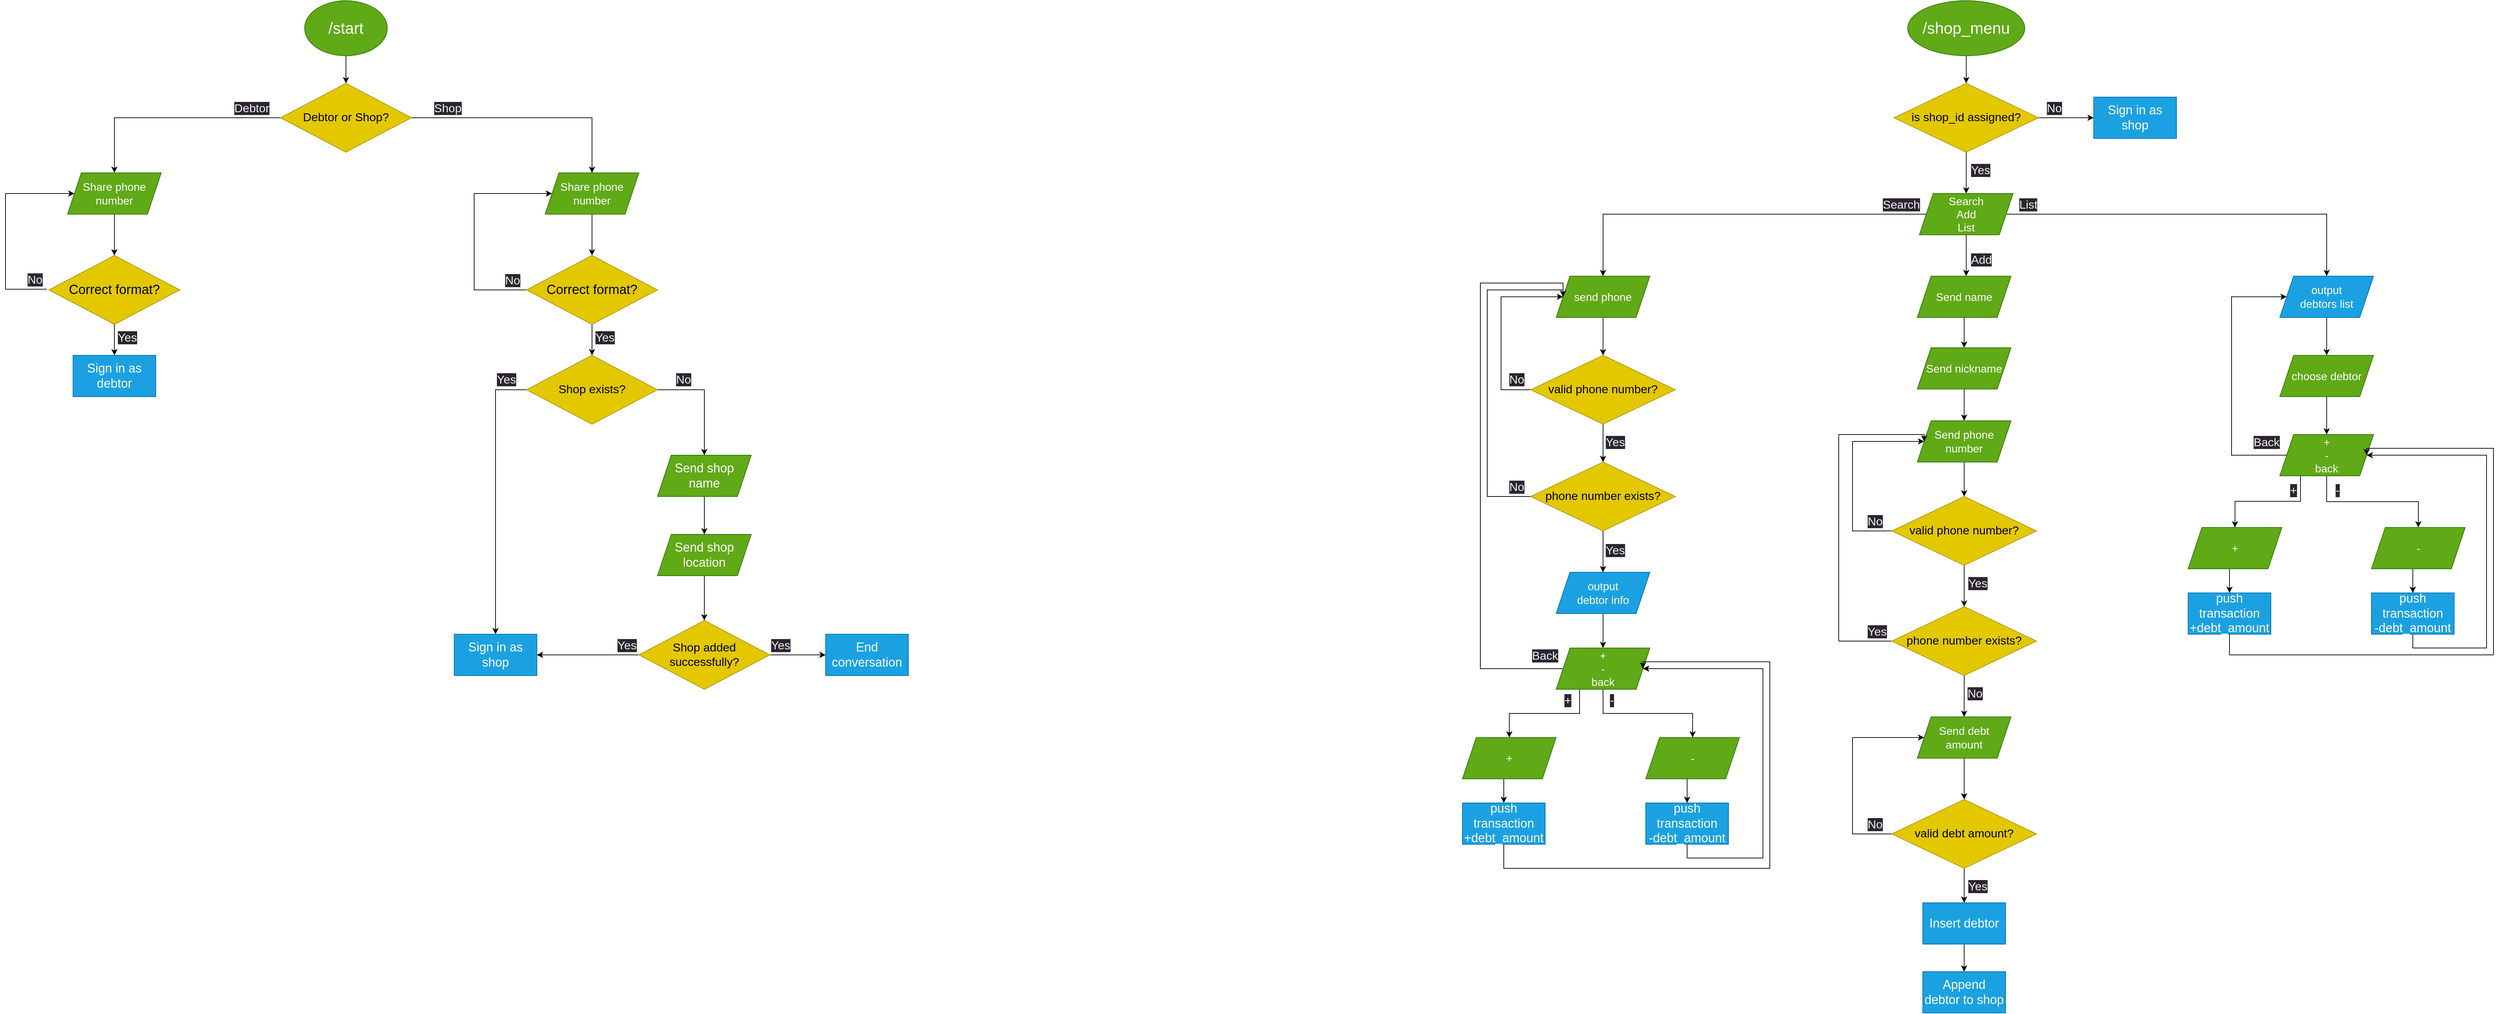 <mxfile version="21.5.0" type="device">
  <diagram name="Page-1" id="ZCTmXSfx99b_AYZsrj3S">
    <mxGraphModel dx="2087" dy="993" grid="1" gridSize="10" guides="1" tooltips="1" connect="1" arrows="1" fold="1" page="0" pageScale="1" pageWidth="827" pageHeight="1169" math="0" shadow="0">
      <root>
        <mxCell id="0" />
        <mxCell id="1" parent="0" />
        <mxCell id="9ZaSiUd8DV9uHAAC3J2y-7" style="edgeStyle=orthogonalEdgeStyle;rounded=0;orthogonalLoop=1;jettySize=auto;html=1;exitX=0.5;exitY=1;exitDx=0;exitDy=0;entryX=0.5;entryY=0;entryDx=0;entryDy=0;" parent="1" source="9ZaSiUd8DV9uHAAC3J2y-1" target="9ZaSiUd8DV9uHAAC3J2y-6" edge="1">
          <mxGeometry relative="1" as="geometry" />
        </mxCell>
        <mxCell id="9ZaSiUd8DV9uHAAC3J2y-1" value="&lt;font style=&quot;font-size: 23px;&quot;&gt;/start&lt;/font&gt;" style="ellipse;whiteSpace=wrap;html=1;fillColor=#60a917;fontColor=#ffffff;strokeColor=#2D7600;" parent="1" vertex="1">
          <mxGeometry x="354" y="40" width="120" height="80" as="geometry" />
        </mxCell>
        <mxCell id="9ZaSiUd8DV9uHAAC3J2y-29" style="edgeStyle=orthogonalEdgeStyle;rounded=0;orthogonalLoop=1;jettySize=auto;html=1;exitX=0;exitY=0.5;exitDx=0;exitDy=0;entryX=0.5;entryY=0;entryDx=0;entryDy=0;" parent="1" source="9ZaSiUd8DV9uHAAC3J2y-6" target="9ZaSiUd8DV9uHAAC3J2y-28" edge="1">
          <mxGeometry relative="1" as="geometry" />
        </mxCell>
        <mxCell id="9ZaSiUd8DV9uHAAC3J2y-33" style="edgeStyle=orthogonalEdgeStyle;rounded=0;orthogonalLoop=1;jettySize=auto;html=1;exitX=1;exitY=0.5;exitDx=0;exitDy=0;entryX=0.5;entryY=0;entryDx=0;entryDy=0;" parent="1" source="9ZaSiUd8DV9uHAAC3J2y-6" target="9ZaSiUd8DV9uHAAC3J2y-31" edge="1">
          <mxGeometry relative="1" as="geometry" />
        </mxCell>
        <mxCell id="9ZaSiUd8DV9uHAAC3J2y-6" value="&lt;font style=&quot;font-size: 17px;&quot;&gt;Debtor or Shop?&lt;/font&gt;" style="rhombus;whiteSpace=wrap;html=1;fillColor=#e3c800;fontColor=#000000;strokeColor=#B09500;" parent="1" vertex="1">
          <mxGeometry x="319" y="160" width="190" height="100" as="geometry" />
        </mxCell>
        <mxCell id="9ZaSiUd8DV9uHAAC3J2y-10" value="&lt;font style=&quot;font-size: 18px;&quot;&gt;Sign in as debtor&lt;/font&gt;" style="rounded=0;whiteSpace=wrap;html=1;fillColor=#1ba1e2;fontColor=#ffffff;strokeColor=#006EAF;" parent="1" vertex="1">
          <mxGeometry x="18" y="555" width="120" height="60" as="geometry" />
        </mxCell>
        <mxCell id="9ZaSiUd8DV9uHAAC3J2y-12" value="&lt;span style=&quot;color: rgb(240, 240, 240); font-family: Helvetica; font-size: 17px; font-style: normal; font-variant-ligatures: normal; font-variant-caps: normal; font-weight: 400; letter-spacing: normal; orphans: 2; text-align: center; text-indent: 0px; text-transform: none; widows: 2; word-spacing: 0px; -webkit-text-stroke-width: 0px; background-color: rgb(42, 37, 47); text-decoration-thickness: initial; text-decoration-style: initial; text-decoration-color: initial; float: none; display: inline !important;&quot;&gt;Debtor&lt;/span&gt;" style="text;whiteSpace=wrap;html=1;" parent="1" vertex="1">
          <mxGeometry x="250" y="180" width="60" height="30" as="geometry" />
        </mxCell>
        <mxCell id="9ZaSiUd8DV9uHAAC3J2y-19" style="edgeStyle=orthogonalEdgeStyle;rounded=0;orthogonalLoop=1;jettySize=auto;html=1;exitX=0;exitY=0.5;exitDx=0;exitDy=0;entryX=0.5;entryY=0;entryDx=0;entryDy=0;" parent="1" source="9ZaSiUd8DV9uHAAC3J2y-15" target="9ZaSiUd8DV9uHAAC3J2y-18" edge="1">
          <mxGeometry relative="1" as="geometry" />
        </mxCell>
        <mxCell id="9ZaSiUd8DV9uHAAC3J2y-38" style="edgeStyle=orthogonalEdgeStyle;rounded=0;orthogonalLoop=1;jettySize=auto;html=1;exitX=1;exitY=0.5;exitDx=0;exitDy=0;entryX=0.5;entryY=0;entryDx=0;entryDy=0;" parent="1" source="9ZaSiUd8DV9uHAAC3J2y-15" target="9ZaSiUd8DV9uHAAC3J2y-35" edge="1">
          <mxGeometry relative="1" as="geometry" />
        </mxCell>
        <mxCell id="9ZaSiUd8DV9uHAAC3J2y-15" value="&lt;font style=&quot;font-size: 17px;&quot;&gt;Shop exists?&lt;/font&gt;" style="rhombus;whiteSpace=wrap;html=1;fillColor=#e3c800;fontColor=#000000;strokeColor=#B09500;" parent="1" vertex="1">
          <mxGeometry x="676" y="555" width="190" height="100" as="geometry" />
        </mxCell>
        <mxCell id="9ZaSiUd8DV9uHAAC3J2y-18" value="&lt;font style=&quot;font-size: 18px;&quot;&gt;Sign in as shop&lt;/font&gt;" style="rounded=0;whiteSpace=wrap;html=1;fillColor=#1ba1e2;fontColor=#ffffff;strokeColor=#006EAF;" parent="1" vertex="1">
          <mxGeometry x="571" y="960" width="120" height="60" as="geometry" />
        </mxCell>
        <mxCell id="9ZaSiUd8DV9uHAAC3J2y-22" value="&lt;span style=&quot;color: rgb(240, 240, 240); font-family: Helvetica; font-size: 17px; font-style: normal; font-variant-ligatures: normal; font-variant-caps: normal; font-weight: 400; letter-spacing: normal; orphans: 2; text-align: center; text-indent: 0px; text-transform: none; widows: 2; word-spacing: 0px; -webkit-text-stroke-width: 0px; background-color: rgb(42, 37, 47); text-decoration-thickness: initial; text-decoration-style: initial; text-decoration-color: initial; float: none; display: inline !important;&quot;&gt;Shop&lt;/span&gt;" style="text;whiteSpace=wrap;html=1;" parent="1" vertex="1">
          <mxGeometry x="540" y="180" width="60" height="30" as="geometry" />
        </mxCell>
        <mxCell id="9ZaSiUd8DV9uHAAC3J2y-23" value="&lt;span style=&quot;color: rgb(240, 240, 240); font-family: Helvetica; font-size: 17px; font-style: normal; font-variant-ligatures: normal; font-variant-caps: normal; font-weight: 400; letter-spacing: normal; orphans: 2; text-align: center; text-indent: 0px; text-transform: none; widows: 2; word-spacing: 0px; -webkit-text-stroke-width: 0px; background-color: rgb(42, 37, 47); text-decoration-thickness: initial; text-decoration-style: initial; text-decoration-color: initial; float: none; display: inline !important;&quot;&gt;Yes&lt;/span&gt;" style="text;whiteSpace=wrap;html=1;" parent="1" vertex="1">
          <mxGeometry x="631" y="574" width="60" height="30" as="geometry" />
        </mxCell>
        <mxCell id="9ZaSiUd8DV9uHAAC3J2y-24" value="&lt;span style=&quot;color: rgb(240, 240, 240); font-family: Helvetica; font-size: 17px; font-style: normal; font-variant-ligatures: normal; font-variant-caps: normal; font-weight: 400; letter-spacing: normal; orphans: 2; text-align: center; text-indent: 0px; text-transform: none; widows: 2; word-spacing: 0px; -webkit-text-stroke-width: 0px; background-color: rgb(42, 37, 47); text-decoration-thickness: initial; text-decoration-style: initial; text-decoration-color: initial; float: none; display: inline !important;&quot;&gt;No&lt;/span&gt;" style="text;whiteSpace=wrap;html=1;" parent="1" vertex="1">
          <mxGeometry x="891" y="574" width="60" height="30" as="geometry" />
        </mxCell>
        <mxCell id="9ZaSiUd8DV9uHAAC3J2y-42" style="edgeStyle=orthogonalEdgeStyle;rounded=0;orthogonalLoop=1;jettySize=auto;html=1;exitX=0.5;exitY=1;exitDx=0;exitDy=0;entryX=0.5;entryY=0;entryDx=0;entryDy=0;" parent="1" source="9ZaSiUd8DV9uHAAC3J2y-28" target="9ZaSiUd8DV9uHAAC3J2y-41" edge="1">
          <mxGeometry relative="1" as="geometry" />
        </mxCell>
        <mxCell id="9ZaSiUd8DV9uHAAC3J2y-28" value="&lt;font style=&quot;font-size: 16px;&quot;&gt;Share phone number&lt;/font&gt;" style="shape=parallelogram;perimeter=parallelogramPerimeter;whiteSpace=wrap;html=1;fixedSize=1;fillColor=#60a917;fontColor=#ffffff;strokeColor=#2D7600;" parent="1" vertex="1">
          <mxGeometry x="10" y="290" width="136" height="60" as="geometry" />
        </mxCell>
        <mxCell id="9ZaSiUd8DV9uHAAC3J2y-49" style="edgeStyle=orthogonalEdgeStyle;rounded=0;orthogonalLoop=1;jettySize=auto;html=1;exitX=0.5;exitY=1;exitDx=0;exitDy=0;entryX=0.5;entryY=0;entryDx=0;entryDy=0;" parent="1" source="9ZaSiUd8DV9uHAAC3J2y-31" target="9ZaSiUd8DV9uHAAC3J2y-48" edge="1">
          <mxGeometry relative="1" as="geometry" />
        </mxCell>
        <mxCell id="9ZaSiUd8DV9uHAAC3J2y-31" value="&lt;font style=&quot;font-size: 16px;&quot;&gt;Share phone number&lt;/font&gt;" style="shape=parallelogram;perimeter=parallelogramPerimeter;whiteSpace=wrap;html=1;fixedSize=1;fillColor=#60a917;fontColor=#ffffff;strokeColor=#2D7600;" parent="1" vertex="1">
          <mxGeometry x="703" y="290" width="136" height="60" as="geometry" />
        </mxCell>
        <mxCell id="9ZaSiUd8DV9uHAAC3J2y-37" style="edgeStyle=orthogonalEdgeStyle;rounded=0;orthogonalLoop=1;jettySize=auto;html=1;exitX=0.5;exitY=1;exitDx=0;exitDy=0;entryX=0.5;entryY=0;entryDx=0;entryDy=0;" parent="1" source="9ZaSiUd8DV9uHAAC3J2y-35" target="9ZaSiUd8DV9uHAAC3J2y-36" edge="1">
          <mxGeometry relative="1" as="geometry" />
        </mxCell>
        <mxCell id="9ZaSiUd8DV9uHAAC3J2y-35" value="&lt;font style=&quot;font-size: 18px;&quot;&gt;Send shop name&lt;/font&gt;" style="shape=parallelogram;perimeter=parallelogramPerimeter;whiteSpace=wrap;html=1;fixedSize=1;fillColor=#60a917;fontColor=#ffffff;strokeColor=#2D7600;" parent="1" vertex="1">
          <mxGeometry x="866" y="700" width="136" height="60" as="geometry" />
        </mxCell>
        <mxCell id="9ZaSiUd8DV9uHAAC3J2y-56" style="edgeStyle=orthogonalEdgeStyle;rounded=0;orthogonalLoop=1;jettySize=auto;html=1;exitX=0.5;exitY=1;exitDx=0;exitDy=0;entryX=0.5;entryY=0;entryDx=0;entryDy=0;" parent="1" source="9ZaSiUd8DV9uHAAC3J2y-36" target="9ZaSiUd8DV9uHAAC3J2y-55" edge="1">
          <mxGeometry relative="1" as="geometry" />
        </mxCell>
        <mxCell id="9ZaSiUd8DV9uHAAC3J2y-36" value="&lt;font style=&quot;font-size: 18px;&quot;&gt;Send shop location&lt;/font&gt;" style="shape=parallelogram;perimeter=parallelogramPerimeter;whiteSpace=wrap;html=1;fixedSize=1;fillColor=#60a917;fontColor=#ffffff;strokeColor=#2D7600;" parent="1" vertex="1">
          <mxGeometry x="866" y="815" width="136" height="60" as="geometry" />
        </mxCell>
        <mxCell id="9ZaSiUd8DV9uHAAC3J2y-43" style="edgeStyle=orthogonalEdgeStyle;rounded=0;orthogonalLoop=1;jettySize=auto;html=1;exitX=0.5;exitY=1;exitDx=0;exitDy=0;entryX=0.5;entryY=0;entryDx=0;entryDy=0;" parent="1" source="9ZaSiUd8DV9uHAAC3J2y-41" target="9ZaSiUd8DV9uHAAC3J2y-10" edge="1">
          <mxGeometry relative="1" as="geometry" />
        </mxCell>
        <mxCell id="9ZaSiUd8DV9uHAAC3J2y-41" value="&lt;font style=&quot;font-size: 19px;&quot;&gt;Correct format?&lt;/font&gt;" style="rhombus;whiteSpace=wrap;html=1;fillColor=#e3c800;fontColor=#000000;strokeColor=#B09500;" parent="1" vertex="1">
          <mxGeometry x="-17" y="410" width="190" height="100" as="geometry" />
        </mxCell>
        <mxCell id="9ZaSiUd8DV9uHAAC3J2y-44" value="&lt;span style=&quot;color: rgb(240, 240, 240); font-family: Helvetica; font-size: 17px; font-style: normal; font-variant-ligatures: normal; font-variant-caps: normal; font-weight: 400; letter-spacing: normal; orphans: 2; text-align: center; text-indent: 0px; text-transform: none; widows: 2; word-spacing: 0px; -webkit-text-stroke-width: 0px; background-color: rgb(42, 37, 47); text-decoration-thickness: initial; text-decoration-style: initial; text-decoration-color: initial; float: none; display: inline !important;&quot;&gt;Yes&lt;/span&gt;" style="text;whiteSpace=wrap;html=1;" parent="1" vertex="1">
          <mxGeometry x="81" y="513" width="60" height="30" as="geometry" />
        </mxCell>
        <mxCell id="9ZaSiUd8DV9uHAAC3J2y-47" style="edgeStyle=orthogonalEdgeStyle;rounded=0;orthogonalLoop=1;jettySize=auto;html=1;exitX=0.5;exitY=1;exitDx=0;exitDy=0;entryX=0;entryY=0.5;entryDx=0;entryDy=0;" parent="1" source="9ZaSiUd8DV9uHAAC3J2y-45" target="9ZaSiUd8DV9uHAAC3J2y-28" edge="1">
          <mxGeometry relative="1" as="geometry">
            <Array as="points">
              <mxPoint x="-80" y="459" />
              <mxPoint x="-80" y="320" />
            </Array>
          </mxGeometry>
        </mxCell>
        <mxCell id="9ZaSiUd8DV9uHAAC3J2y-45" value="&lt;span style=&quot;color: rgb(240, 240, 240); font-family: Helvetica; font-size: 17px; font-style: normal; font-variant-ligatures: normal; font-variant-caps: normal; font-weight: 400; letter-spacing: normal; orphans: 2; text-align: center; text-indent: 0px; text-transform: none; widows: 2; word-spacing: 0px; -webkit-text-stroke-width: 0px; background-color: rgb(42, 37, 47); text-decoration-thickness: initial; text-decoration-style: initial; text-decoration-color: initial; float: none; display: inline !important;&quot;&gt;No&lt;/span&gt;" style="text;whiteSpace=wrap;html=1;" parent="1" vertex="1">
          <mxGeometry x="-50" y="429" width="60" height="30" as="geometry" />
        </mxCell>
        <mxCell id="9ZaSiUd8DV9uHAAC3J2y-50" style="edgeStyle=orthogonalEdgeStyle;rounded=0;orthogonalLoop=1;jettySize=auto;html=1;exitX=0.5;exitY=1;exitDx=0;exitDy=0;entryX=0.5;entryY=0;entryDx=0;entryDy=0;" parent="1" source="9ZaSiUd8DV9uHAAC3J2y-48" target="9ZaSiUd8DV9uHAAC3J2y-15" edge="1">
          <mxGeometry relative="1" as="geometry" />
        </mxCell>
        <mxCell id="9ZaSiUd8DV9uHAAC3J2y-51" style="edgeStyle=orthogonalEdgeStyle;rounded=0;orthogonalLoop=1;jettySize=auto;html=1;exitX=0;exitY=0.5;exitDx=0;exitDy=0;entryX=0;entryY=0.5;entryDx=0;entryDy=0;" parent="1" source="9ZaSiUd8DV9uHAAC3J2y-48" target="9ZaSiUd8DV9uHAAC3J2y-31" edge="1">
          <mxGeometry relative="1" as="geometry">
            <Array as="points">
              <mxPoint x="600" y="460" />
              <mxPoint x="600" y="320" />
            </Array>
          </mxGeometry>
        </mxCell>
        <mxCell id="9ZaSiUd8DV9uHAAC3J2y-48" value="&lt;font style=&quot;font-size: 19px;&quot;&gt;Correct format?&lt;/font&gt;" style="rhombus;whiteSpace=wrap;html=1;fillColor=#e3c800;fontColor=#000000;strokeColor=#B09500;" parent="1" vertex="1">
          <mxGeometry x="676" y="410" width="190" height="100" as="geometry" />
        </mxCell>
        <mxCell id="9ZaSiUd8DV9uHAAC3J2y-52" value="&lt;span style=&quot;color: rgb(240, 240, 240); font-family: Helvetica; font-size: 17px; font-style: normal; font-variant-ligatures: normal; font-variant-caps: normal; font-weight: 400; letter-spacing: normal; orphans: 2; text-align: center; text-indent: 0px; text-transform: none; widows: 2; word-spacing: 0px; -webkit-text-stroke-width: 0px; background-color: rgb(42, 37, 47); text-decoration-thickness: initial; text-decoration-style: initial; text-decoration-color: initial; float: none; display: inline !important;&quot;&gt;No&lt;/span&gt;" style="text;whiteSpace=wrap;html=1;" parent="1" vertex="1">
          <mxGeometry x="643" y="430" width="60" height="30" as="geometry" />
        </mxCell>
        <mxCell id="9ZaSiUd8DV9uHAAC3J2y-53" value="&lt;span style=&quot;color: rgb(240, 240, 240); font-family: Helvetica; font-size: 17px; font-style: normal; font-variant-ligatures: normal; font-variant-caps: normal; font-weight: 400; letter-spacing: normal; orphans: 2; text-align: center; text-indent: 0px; text-transform: none; widows: 2; word-spacing: 0px; -webkit-text-stroke-width: 0px; background-color: rgb(42, 37, 47); text-decoration-thickness: initial; text-decoration-style: initial; text-decoration-color: initial; float: none; display: inline !important;&quot;&gt;Yes&lt;/span&gt;" style="text;whiteSpace=wrap;html=1;" parent="1" vertex="1">
          <mxGeometry x="774" y="513" width="60" height="30" as="geometry" />
        </mxCell>
        <mxCell id="9ZaSiUd8DV9uHAAC3J2y-57" style="edgeStyle=orthogonalEdgeStyle;rounded=0;orthogonalLoop=1;jettySize=auto;html=1;exitX=0;exitY=0.5;exitDx=0;exitDy=0;entryX=1;entryY=0.5;entryDx=0;entryDy=0;" parent="1" source="9ZaSiUd8DV9uHAAC3J2y-55" target="9ZaSiUd8DV9uHAAC3J2y-18" edge="1">
          <mxGeometry relative="1" as="geometry" />
        </mxCell>
        <mxCell id="9ZaSiUd8DV9uHAAC3J2y-60" style="edgeStyle=orthogonalEdgeStyle;rounded=0;orthogonalLoop=1;jettySize=auto;html=1;exitX=1;exitY=0.5;exitDx=0;exitDy=0;entryX=0;entryY=0.5;entryDx=0;entryDy=0;" parent="1" source="9ZaSiUd8DV9uHAAC3J2y-55" target="9ZaSiUd8DV9uHAAC3J2y-59" edge="1">
          <mxGeometry relative="1" as="geometry" />
        </mxCell>
        <mxCell id="9ZaSiUd8DV9uHAAC3J2y-55" value="&lt;span style=&quot;font-size: 17px;&quot;&gt;Shop added successfully?&lt;/span&gt;" style="rhombus;whiteSpace=wrap;html=1;fillColor=#e3c800;fontColor=#000000;strokeColor=#B09500;" parent="1" vertex="1">
          <mxGeometry x="839" y="940" width="190" height="100" as="geometry" />
        </mxCell>
        <mxCell id="9ZaSiUd8DV9uHAAC3J2y-58" value="&lt;span style=&quot;color: rgb(240, 240, 240); font-family: Helvetica; font-size: 17px; font-style: normal; font-variant-ligatures: normal; font-variant-caps: normal; font-weight: 400; letter-spacing: normal; orphans: 2; text-align: center; text-indent: 0px; text-transform: none; widows: 2; word-spacing: 0px; -webkit-text-stroke-width: 0px; background-color: rgb(42, 37, 47); text-decoration-thickness: initial; text-decoration-style: initial; text-decoration-color: initial; float: none; display: inline !important;&quot;&gt;Yes&lt;/span&gt;" style="text;whiteSpace=wrap;html=1;" parent="1" vertex="1">
          <mxGeometry x="806" y="960" width="60" height="30" as="geometry" />
        </mxCell>
        <mxCell id="9ZaSiUd8DV9uHAAC3J2y-59" value="&lt;font style=&quot;font-size: 18px;&quot;&gt;End conversation&lt;/font&gt;" style="rounded=0;whiteSpace=wrap;html=1;fillColor=#1ba1e2;fontColor=#ffffff;strokeColor=#006EAF;" parent="1" vertex="1">
          <mxGeometry x="1110" y="960" width="120" height="60" as="geometry" />
        </mxCell>
        <mxCell id="9ZaSiUd8DV9uHAAC3J2y-61" value="&lt;span style=&quot;color: rgb(240, 240, 240); font-family: Helvetica; font-size: 17px; font-style: normal; font-variant-ligatures: normal; font-variant-caps: normal; font-weight: 400; letter-spacing: normal; orphans: 2; text-align: center; text-indent: 0px; text-transform: none; widows: 2; word-spacing: 0px; -webkit-text-stroke-width: 0px; background-color: rgb(42, 37, 47); text-decoration-thickness: initial; text-decoration-style: initial; text-decoration-color: initial; float: none; display: inline !important;&quot;&gt;Yes&lt;/span&gt;" style="text;whiteSpace=wrap;html=1;" parent="1" vertex="1">
          <mxGeometry x="1029" y="960" width="60" height="30" as="geometry" />
        </mxCell>
        <mxCell id="9ZaSiUd8DV9uHAAC3J2y-66" style="edgeStyle=orthogonalEdgeStyle;rounded=0;orthogonalLoop=1;jettySize=auto;html=1;exitX=0.5;exitY=1;exitDx=0;exitDy=0;entryX=0.5;entryY=0;entryDx=0;entryDy=0;" parent="1" source="9ZaSiUd8DV9uHAAC3J2y-64" target="9ZaSiUd8DV9uHAAC3J2y-65" edge="1">
          <mxGeometry relative="1" as="geometry" />
        </mxCell>
        <mxCell id="9ZaSiUd8DV9uHAAC3J2y-64" value="&lt;font style=&quot;font-size: 23px;&quot;&gt;/shop_menu&lt;/font&gt;" style="ellipse;whiteSpace=wrap;html=1;fillColor=#60a917;fontColor=#ffffff;strokeColor=#2D7600;" parent="1" vertex="1">
          <mxGeometry x="2680" y="40" width="170" height="80" as="geometry" />
        </mxCell>
        <mxCell id="9ZaSiUd8DV9uHAAC3J2y-68" style="edgeStyle=orthogonalEdgeStyle;rounded=0;orthogonalLoop=1;jettySize=auto;html=1;exitX=1;exitY=0.5;exitDx=0;exitDy=0;entryX=0;entryY=0.5;entryDx=0;entryDy=0;" parent="1" source="9ZaSiUd8DV9uHAAC3J2y-65" target="9ZaSiUd8DV9uHAAC3J2y-67" edge="1">
          <mxGeometry relative="1" as="geometry" />
        </mxCell>
        <mxCell id="9ZaSiUd8DV9uHAAC3J2y-74" style="edgeStyle=orthogonalEdgeStyle;rounded=0;orthogonalLoop=1;jettySize=auto;html=1;exitX=0.5;exitY=1;exitDx=0;exitDy=0;" parent="1" source="9ZaSiUd8DV9uHAAC3J2y-65" target="9ZaSiUd8DV9uHAAC3J2y-73" edge="1">
          <mxGeometry relative="1" as="geometry" />
        </mxCell>
        <mxCell id="9ZaSiUd8DV9uHAAC3J2y-65" value="&lt;font style=&quot;font-size: 17px;&quot;&gt;is shop_id assigned?&lt;/font&gt;" style="rhombus;whiteSpace=wrap;html=1;fillColor=#e3c800;fontColor=#000000;strokeColor=#B09500;" parent="1" vertex="1">
          <mxGeometry x="2660" y="160" width="210" height="100" as="geometry" />
        </mxCell>
        <mxCell id="9ZaSiUd8DV9uHAAC3J2y-67" value="&lt;font style=&quot;font-size: 18px;&quot;&gt;Sign in as shop&lt;/font&gt;" style="rounded=0;whiteSpace=wrap;html=1;fillColor=#1ba1e2;fontColor=#ffffff;strokeColor=#006EAF;" parent="1" vertex="1">
          <mxGeometry x="2950" y="180" width="120" height="60" as="geometry" />
        </mxCell>
        <mxCell id="9ZaSiUd8DV9uHAAC3J2y-69" value="&lt;span style=&quot;color: rgb(240, 240, 240); font-family: Helvetica; font-size: 17px; font-style: normal; font-variant-ligatures: normal; font-variant-caps: normal; font-weight: 400; letter-spacing: normal; orphans: 2; text-align: center; text-indent: 0px; text-transform: none; widows: 2; word-spacing: 0px; -webkit-text-stroke-width: 0px; background-color: rgb(42, 37, 47); text-decoration-thickness: initial; text-decoration-style: initial; text-decoration-color: initial; float: none; display: inline !important;&quot;&gt;No&lt;/span&gt;" style="text;whiteSpace=wrap;html=1;" parent="1" vertex="1">
          <mxGeometry x="2880" y="180" width="60" height="30" as="geometry" />
        </mxCell>
        <mxCell id="9ZaSiUd8DV9uHAAC3J2y-72" value="&lt;span style=&quot;color: rgb(240, 240, 240); font-family: Helvetica; font-size: 17px; font-style: normal; font-variant-ligatures: normal; font-variant-caps: normal; font-weight: 400; letter-spacing: normal; orphans: 2; text-align: center; text-indent: 0px; text-transform: none; widows: 2; word-spacing: 0px; -webkit-text-stroke-width: 0px; background-color: rgb(42, 37, 47); text-decoration-thickness: initial; text-decoration-style: initial; text-decoration-color: initial; float: none; display: inline !important;&quot;&gt;Yes&lt;/span&gt;" style="text;whiteSpace=wrap;html=1;" parent="1" vertex="1">
          <mxGeometry x="2770" y="270" width="60" height="30" as="geometry" />
        </mxCell>
        <mxCell id="9ZaSiUd8DV9uHAAC3J2y-77" style="edgeStyle=orthogonalEdgeStyle;rounded=0;orthogonalLoop=1;jettySize=auto;html=1;exitX=0.5;exitY=1;exitDx=0;exitDy=0;" parent="1" source="9ZaSiUd8DV9uHAAC3J2y-73" edge="1">
          <mxGeometry relative="1" as="geometry">
            <mxPoint x="2764.952" y="440" as="targetPoint" />
          </mxGeometry>
        </mxCell>
        <mxCell id="I39oS0J3rHiWMV1ZDgQ9-15" style="edgeStyle=orthogonalEdgeStyle;rounded=0;orthogonalLoop=1;jettySize=auto;html=1;exitX=0;exitY=0.5;exitDx=0;exitDy=0;entryX=0.5;entryY=0;entryDx=0;entryDy=0;" parent="1" source="9ZaSiUd8DV9uHAAC3J2y-73" target="I39oS0J3rHiWMV1ZDgQ9-10" edge="1">
          <mxGeometry relative="1" as="geometry" />
        </mxCell>
        <mxCell id="I39oS0J3rHiWMV1ZDgQ9-31" style="edgeStyle=orthogonalEdgeStyle;rounded=0;orthogonalLoop=1;jettySize=auto;html=1;exitX=1;exitY=0.5;exitDx=0;exitDy=0;entryX=0.5;entryY=0;entryDx=0;entryDy=0;" parent="1" source="9ZaSiUd8DV9uHAAC3J2y-73" target="I39oS0J3rHiWMV1ZDgQ9-30" edge="1">
          <mxGeometry relative="1" as="geometry" />
        </mxCell>
        <mxCell id="9ZaSiUd8DV9uHAAC3J2y-73" value="&lt;font style=&quot;font-size: 16px;&quot;&gt;Search&lt;br&gt;Add&lt;br&gt;List&lt;br&gt;&lt;/font&gt;" style="shape=parallelogram;perimeter=parallelogramPerimeter;whiteSpace=wrap;html=1;fixedSize=1;fillColor=#60a917;fontColor=#ffffff;strokeColor=#2D7600;" parent="1" vertex="1">
          <mxGeometry x="2697" y="320" width="136" height="60" as="geometry" />
        </mxCell>
        <mxCell id="9ZaSiUd8DV9uHAAC3J2y-76" value="&lt;span style=&quot;color: rgb(240, 240, 240); font-family: Helvetica; font-size: 17px; font-style: normal; font-variant-ligatures: normal; font-variant-caps: normal; font-weight: 400; letter-spacing: normal; orphans: 2; text-align: center; text-indent: 0px; text-transform: none; widows: 2; word-spacing: 0px; -webkit-text-stroke-width: 0px; background-color: rgb(42, 37, 47); text-decoration-thickness: initial; text-decoration-style: initial; text-decoration-color: initial; float: none; display: inline !important;&quot;&gt;Add&lt;/span&gt;" style="text;whiteSpace=wrap;html=1;" parent="1" vertex="1">
          <mxGeometry x="2770" y="400" width="60" height="30" as="geometry" />
        </mxCell>
        <mxCell id="9ZaSiUd8DV9uHAAC3J2y-80" style="edgeStyle=orthogonalEdgeStyle;rounded=0;orthogonalLoop=1;jettySize=auto;html=1;exitX=0.5;exitY=1;exitDx=0;exitDy=0;entryX=0.5;entryY=0;entryDx=0;entryDy=0;" parent="1" source="9ZaSiUd8DV9uHAAC3J2y-78" target="9ZaSiUd8DV9uHAAC3J2y-79" edge="1">
          <mxGeometry relative="1" as="geometry" />
        </mxCell>
        <mxCell id="9ZaSiUd8DV9uHAAC3J2y-78" value="&lt;font style=&quot;font-size: 16px;&quot;&gt;Send name&lt;br&gt;&lt;/font&gt;" style="shape=parallelogram;perimeter=parallelogramPerimeter;whiteSpace=wrap;html=1;fixedSize=1;fillColor=#60a917;fontColor=#ffffff;strokeColor=#2D7600;" parent="1" vertex="1">
          <mxGeometry x="2694" y="440" width="136" height="60" as="geometry" />
        </mxCell>
        <mxCell id="9ZaSiUd8DV9uHAAC3J2y-82" style="edgeStyle=orthogonalEdgeStyle;rounded=0;orthogonalLoop=1;jettySize=auto;html=1;exitX=0.5;exitY=1;exitDx=0;exitDy=0;entryX=0.5;entryY=0;entryDx=0;entryDy=0;" parent="1" source="9ZaSiUd8DV9uHAAC3J2y-79" target="9ZaSiUd8DV9uHAAC3J2y-81" edge="1">
          <mxGeometry relative="1" as="geometry" />
        </mxCell>
        <mxCell id="9ZaSiUd8DV9uHAAC3J2y-79" value="&lt;font style=&quot;font-size: 16px;&quot;&gt;Send nickname&lt;br&gt;&lt;/font&gt;" style="shape=parallelogram;perimeter=parallelogramPerimeter;whiteSpace=wrap;html=1;fixedSize=1;fillColor=#60a917;fontColor=#ffffff;strokeColor=#2D7600;" parent="1" vertex="1">
          <mxGeometry x="2694" y="544" width="136" height="60" as="geometry" />
        </mxCell>
        <mxCell id="9ZaSiUd8DV9uHAAC3J2y-86" style="edgeStyle=orthogonalEdgeStyle;rounded=0;orthogonalLoop=1;jettySize=auto;html=1;exitX=0.5;exitY=1;exitDx=0;exitDy=0;entryX=0.5;entryY=0;entryDx=0;entryDy=0;" parent="1" source="9ZaSiUd8DV9uHAAC3J2y-81" target="9ZaSiUd8DV9uHAAC3J2y-83" edge="1">
          <mxGeometry relative="1" as="geometry" />
        </mxCell>
        <mxCell id="9ZaSiUd8DV9uHAAC3J2y-81" value="&lt;font style=&quot;font-size: 16px;&quot;&gt;Send phone number&lt;br&gt;&lt;/font&gt;" style="shape=parallelogram;perimeter=parallelogramPerimeter;whiteSpace=wrap;html=1;fixedSize=1;fillColor=#60a917;fontColor=#ffffff;strokeColor=#2D7600;" parent="1" vertex="1">
          <mxGeometry x="2694" y="650" width="136" height="60" as="geometry" />
        </mxCell>
        <mxCell id="9ZaSiUd8DV9uHAAC3J2y-84" style="edgeStyle=orthogonalEdgeStyle;rounded=0;orthogonalLoop=1;jettySize=auto;html=1;exitX=0;exitY=0.5;exitDx=0;exitDy=0;entryX=0;entryY=0.5;entryDx=0;entryDy=0;" parent="1" source="9ZaSiUd8DV9uHAAC3J2y-83" target="9ZaSiUd8DV9uHAAC3J2y-81" edge="1">
          <mxGeometry relative="1" as="geometry">
            <Array as="points">
              <mxPoint x="2600" y="810" />
              <mxPoint x="2600" y="680" />
            </Array>
          </mxGeometry>
        </mxCell>
        <mxCell id="I39oS0J3rHiWMV1ZDgQ9-2" style="edgeStyle=orthogonalEdgeStyle;rounded=0;orthogonalLoop=1;jettySize=auto;html=1;exitX=0.5;exitY=1;exitDx=0;exitDy=0;entryX=0.5;entryY=0;entryDx=0;entryDy=0;" parent="1" source="9ZaSiUd8DV9uHAAC3J2y-83" target="I39oS0J3rHiWMV1ZDgQ9-1" edge="1">
          <mxGeometry relative="1" as="geometry" />
        </mxCell>
        <mxCell id="9ZaSiUd8DV9uHAAC3J2y-83" value="&lt;font style=&quot;font-size: 17px;&quot;&gt;valid phone number?&lt;/font&gt;" style="rhombus;whiteSpace=wrap;html=1;fillColor=#e3c800;fontColor=#000000;strokeColor=#B09500;" parent="1" vertex="1">
          <mxGeometry x="2657" y="760" width="210" height="100" as="geometry" />
        </mxCell>
        <mxCell id="9ZaSiUd8DV9uHAAC3J2y-85" value="&lt;span style=&quot;color: rgb(240, 240, 240); font-family: Helvetica; font-size: 17px; font-style: normal; font-variant-ligatures: normal; font-variant-caps: normal; font-weight: 400; letter-spacing: normal; orphans: 2; text-align: center; text-indent: 0px; text-transform: none; widows: 2; word-spacing: 0px; -webkit-text-stroke-width: 0px; background-color: rgb(42, 37, 47); text-decoration-thickness: initial; text-decoration-style: initial; text-decoration-color: initial; float: none; display: inline !important;&quot;&gt;No&lt;/span&gt;" style="text;whiteSpace=wrap;html=1;" parent="1" vertex="1">
          <mxGeometry x="2620" y="780" width="60" height="30" as="geometry" />
        </mxCell>
        <mxCell id="9ZaSiUd8DV9uHAAC3J2y-91" style="edgeStyle=orthogonalEdgeStyle;rounded=0;orthogonalLoop=1;jettySize=auto;html=1;exitX=0.5;exitY=1;exitDx=0;exitDy=0;entryX=0.5;entryY=0;entryDx=0;entryDy=0;" parent="1" source="9ZaSiUd8DV9uHAAC3J2y-87" target="9ZaSiUd8DV9uHAAC3J2y-90" edge="1">
          <mxGeometry relative="1" as="geometry" />
        </mxCell>
        <mxCell id="9ZaSiUd8DV9uHAAC3J2y-87" value="&lt;font style=&quot;font-size: 16px;&quot;&gt;Send debt &lt;br&gt;amount&lt;br&gt;&lt;/font&gt;" style="shape=parallelogram;perimeter=parallelogramPerimeter;whiteSpace=wrap;html=1;fixedSize=1;fillColor=#60a917;fontColor=#ffffff;strokeColor=#2D7600;" parent="1" vertex="1">
          <mxGeometry x="2694" y="1080" width="136" height="60" as="geometry" />
        </mxCell>
        <mxCell id="9ZaSiUd8DV9uHAAC3J2y-89" value="&lt;span style=&quot;color: rgb(240, 240, 240); font-family: Helvetica; font-size: 17px; font-style: normal; font-variant-ligatures: normal; font-variant-caps: normal; font-weight: 400; letter-spacing: normal; orphans: 2; text-align: center; text-indent: 0px; text-transform: none; widows: 2; word-spacing: 0px; -webkit-text-stroke-width: 0px; background-color: rgb(42, 37, 47); text-decoration-thickness: initial; text-decoration-style: initial; text-decoration-color: initial; float: none; display: inline !important;&quot;&gt;Yes&lt;/span&gt;" style="text;whiteSpace=wrap;html=1;" parent="1" vertex="1">
          <mxGeometry x="2766" y="870" width="60" height="30" as="geometry" />
        </mxCell>
        <mxCell id="9ZaSiUd8DV9uHAAC3J2y-92" style="edgeStyle=orthogonalEdgeStyle;rounded=0;orthogonalLoop=1;jettySize=auto;html=1;exitX=0;exitY=0.5;exitDx=0;exitDy=0;entryX=0;entryY=0.5;entryDx=0;entryDy=0;" parent="1" source="9ZaSiUd8DV9uHAAC3J2y-90" target="9ZaSiUd8DV9uHAAC3J2y-87" edge="1">
          <mxGeometry relative="1" as="geometry">
            <Array as="points">
              <mxPoint x="2600" y="1250" />
              <mxPoint x="2600" y="1110" />
            </Array>
          </mxGeometry>
        </mxCell>
        <mxCell id="9ZaSiUd8DV9uHAAC3J2y-96" style="edgeStyle=orthogonalEdgeStyle;rounded=0;orthogonalLoop=1;jettySize=auto;html=1;exitX=0.5;exitY=1;exitDx=0;exitDy=0;entryX=0.5;entryY=0;entryDx=0;entryDy=0;" parent="1" source="9ZaSiUd8DV9uHAAC3J2y-90" target="9ZaSiUd8DV9uHAAC3J2y-95" edge="1">
          <mxGeometry relative="1" as="geometry" />
        </mxCell>
        <mxCell id="9ZaSiUd8DV9uHAAC3J2y-90" value="&lt;font style=&quot;font-size: 17px;&quot;&gt;valid debt amount?&lt;/font&gt;" style="rhombus;whiteSpace=wrap;html=1;fillColor=#e3c800;fontColor=#000000;strokeColor=#B09500;" parent="1" vertex="1">
          <mxGeometry x="2657" y="1200" width="210" height="100" as="geometry" />
        </mxCell>
        <mxCell id="9ZaSiUd8DV9uHAAC3J2y-93" value="&lt;span style=&quot;color: rgb(240, 240, 240); font-family: Helvetica; font-size: 17px; font-style: normal; font-variant-ligatures: normal; font-variant-caps: normal; font-weight: 400; letter-spacing: normal; orphans: 2; text-align: center; text-indent: 0px; text-transform: none; widows: 2; word-spacing: 0px; -webkit-text-stroke-width: 0px; background-color: rgb(42, 37, 47); text-decoration-thickness: initial; text-decoration-style: initial; text-decoration-color: initial; float: none; display: inline !important;&quot;&gt;No&lt;/span&gt;" style="text;whiteSpace=wrap;html=1;" parent="1" vertex="1">
          <mxGeometry x="2620" y="1220" width="60" height="30" as="geometry" />
        </mxCell>
        <mxCell id="9ZaSiUd8DV9uHAAC3J2y-94" value="&lt;span style=&quot;color: rgb(240, 240, 240); font-family: Helvetica; font-size: 17px; font-style: normal; font-variant-ligatures: normal; font-variant-caps: normal; font-weight: 400; letter-spacing: normal; orphans: 2; text-align: center; text-indent: 0px; text-transform: none; widows: 2; word-spacing: 0px; -webkit-text-stroke-width: 0px; background-color: rgb(42, 37, 47); text-decoration-thickness: initial; text-decoration-style: initial; text-decoration-color: initial; float: none; display: inline !important;&quot;&gt;Yes&lt;/span&gt;" style="text;whiteSpace=wrap;html=1;" parent="1" vertex="1">
          <mxGeometry x="2766" y="1310" width="60" height="30" as="geometry" />
        </mxCell>
        <mxCell id="9ZaSiUd8DV9uHAAC3J2y-98" style="edgeStyle=orthogonalEdgeStyle;rounded=0;orthogonalLoop=1;jettySize=auto;html=1;exitX=0.5;exitY=1;exitDx=0;exitDy=0;entryX=0.5;entryY=0;entryDx=0;entryDy=0;" parent="1" source="9ZaSiUd8DV9uHAAC3J2y-95" target="9ZaSiUd8DV9uHAAC3J2y-97" edge="1">
          <mxGeometry relative="1" as="geometry" />
        </mxCell>
        <mxCell id="9ZaSiUd8DV9uHAAC3J2y-95" value="&lt;font style=&quot;font-size: 18px;&quot;&gt;Insert debtor&lt;/font&gt;" style="rounded=0;whiteSpace=wrap;html=1;fillColor=#1ba1e2;fontColor=#ffffff;strokeColor=#006EAF;" parent="1" vertex="1">
          <mxGeometry x="2702" y="1350" width="120" height="60" as="geometry" />
        </mxCell>
        <mxCell id="9ZaSiUd8DV9uHAAC3J2y-97" value="&lt;span style=&quot;font-size: 18px;&quot;&gt;Append debtor to shop&lt;/span&gt;" style="rounded=0;whiteSpace=wrap;html=1;fillColor=#1ba1e2;fontColor=#ffffff;strokeColor=#006EAF;" parent="1" vertex="1">
          <mxGeometry x="2702" y="1450" width="120" height="60" as="geometry" />
        </mxCell>
        <mxCell id="I39oS0J3rHiWMV1ZDgQ9-3" style="edgeStyle=orthogonalEdgeStyle;rounded=0;orthogonalLoop=1;jettySize=auto;html=1;exitX=0;exitY=0.5;exitDx=0;exitDy=0;entryX=0;entryY=0.5;entryDx=0;entryDy=0;" parent="1" source="I39oS0J3rHiWMV1ZDgQ9-1" target="9ZaSiUd8DV9uHAAC3J2y-81" edge="1">
          <mxGeometry relative="1" as="geometry">
            <Array as="points">
              <mxPoint x="2580" y="970" />
              <mxPoint x="2580" y="670" />
              <mxPoint x="2704" y="670" />
            </Array>
          </mxGeometry>
        </mxCell>
        <mxCell id="I39oS0J3rHiWMV1ZDgQ9-5" style="edgeStyle=orthogonalEdgeStyle;rounded=0;orthogonalLoop=1;jettySize=auto;html=1;exitX=0.5;exitY=1;exitDx=0;exitDy=0;entryX=0.5;entryY=0;entryDx=0;entryDy=0;" parent="1" source="I39oS0J3rHiWMV1ZDgQ9-1" target="9ZaSiUd8DV9uHAAC3J2y-87" edge="1">
          <mxGeometry relative="1" as="geometry" />
        </mxCell>
        <mxCell id="I39oS0J3rHiWMV1ZDgQ9-1" value="&lt;span style=&quot;font-size: 17px;&quot;&gt;phone number exists?&lt;/span&gt;" style="rhombus;whiteSpace=wrap;html=1;fillColor=#e3c800;fontColor=#000000;strokeColor=#B09500;" parent="1" vertex="1">
          <mxGeometry x="2657" y="920" width="210" height="100" as="geometry" />
        </mxCell>
        <mxCell id="I39oS0J3rHiWMV1ZDgQ9-4" value="&lt;span style=&quot;color: rgb(240, 240, 240); font-family: Helvetica; font-size: 17px; font-style: normal; font-variant-ligatures: normal; font-variant-caps: normal; font-weight: 400; letter-spacing: normal; orphans: 2; text-align: center; text-indent: 0px; text-transform: none; widows: 2; word-spacing: 0px; -webkit-text-stroke-width: 0px; background-color: rgb(42, 37, 47); text-decoration-thickness: initial; text-decoration-style: initial; text-decoration-color: initial; float: none; display: inline !important;&quot;&gt;Yes&lt;/span&gt;" style="text;whiteSpace=wrap;html=1;" parent="1" vertex="1">
          <mxGeometry x="2620" y="940" width="60" height="30" as="geometry" />
        </mxCell>
        <mxCell id="I39oS0J3rHiWMV1ZDgQ9-6" value="&lt;span style=&quot;color: rgb(240, 240, 240); font-family: Helvetica; font-size: 17px; font-style: normal; font-variant-ligatures: normal; font-variant-caps: normal; font-weight: 400; letter-spacing: normal; orphans: 2; text-align: center; text-indent: 0px; text-transform: none; widows: 2; word-spacing: 0px; -webkit-text-stroke-width: 0px; background-color: rgb(42, 37, 47); text-decoration-thickness: initial; text-decoration-style: initial; text-decoration-color: initial; float: none; display: inline !important;&quot;&gt;No&lt;/span&gt;" style="text;whiteSpace=wrap;html=1;" parent="1" vertex="1">
          <mxGeometry x="2765" y="1030" width="60" height="30" as="geometry" />
        </mxCell>
        <mxCell id="I39oS0J3rHiWMV1ZDgQ9-9" value="&lt;span style=&quot;color: rgb(240, 240, 240); font-family: Helvetica; font-size: 17px; font-style: normal; font-variant-ligatures: normal; font-variant-caps: normal; font-weight: 400; letter-spacing: normal; orphans: 2; text-align: center; text-indent: 0px; text-transform: none; widows: 2; word-spacing: 0px; -webkit-text-stroke-width: 0px; background-color: rgb(42, 37, 47); text-decoration-thickness: initial; text-decoration-style: initial; text-decoration-color: initial; float: none; display: inline !important;&quot;&gt;Search&lt;/span&gt;" style="text;whiteSpace=wrap;html=1;" parent="1" vertex="1">
          <mxGeometry x="2642" y="320" width="60" height="30" as="geometry" />
        </mxCell>
        <mxCell id="I39oS0J3rHiWMV1ZDgQ9-20" style="edgeStyle=orthogonalEdgeStyle;rounded=0;orthogonalLoop=1;jettySize=auto;html=1;exitX=0.5;exitY=1;exitDx=0;exitDy=0;entryX=0.5;entryY=0;entryDx=0;entryDy=0;" parent="1" source="I39oS0J3rHiWMV1ZDgQ9-10" target="I39oS0J3rHiWMV1ZDgQ9-18" edge="1">
          <mxGeometry relative="1" as="geometry" />
        </mxCell>
        <mxCell id="I39oS0J3rHiWMV1ZDgQ9-10" value="&lt;font style=&quot;font-size: 16px;&quot;&gt;send phone&lt;br&gt;&lt;/font&gt;" style="shape=parallelogram;perimeter=parallelogramPerimeter;whiteSpace=wrap;html=1;fixedSize=1;fillColor=#60a917;fontColor=#ffffff;strokeColor=#2D7600;" parent="1" vertex="1">
          <mxGeometry x="2170" y="440" width="136" height="60" as="geometry" />
        </mxCell>
        <mxCell id="fDiwoGGJ3nnr7tAS1L18-2" style="edgeStyle=orthogonalEdgeStyle;rounded=0;orthogonalLoop=1;jettySize=auto;html=1;exitX=0.5;exitY=1;exitDx=0;exitDy=0;entryX=0.5;entryY=0;entryDx=0;entryDy=0;" parent="1" source="I39oS0J3rHiWMV1ZDgQ9-16" target="fDiwoGGJ3nnr7tAS1L18-1" edge="1">
          <mxGeometry relative="1" as="geometry" />
        </mxCell>
        <mxCell id="I39oS0J3rHiWMV1ZDgQ9-16" value="&lt;font style=&quot;font-size: 16px;&quot;&gt;output &lt;br&gt;debtor info&lt;br&gt;&lt;/font&gt;" style="shape=parallelogram;perimeter=parallelogramPerimeter;whiteSpace=wrap;html=1;fixedSize=1;fillColor=#1ba1e2;fontColor=#ffffff;strokeColor=#006EAF;" parent="1" vertex="1">
          <mxGeometry x="2170" y="870" width="136" height="60" as="geometry" />
        </mxCell>
        <mxCell id="I39oS0J3rHiWMV1ZDgQ9-21" style="edgeStyle=orthogonalEdgeStyle;rounded=0;orthogonalLoop=1;jettySize=auto;html=1;exitX=0.5;exitY=1;exitDx=0;exitDy=0;entryX=0.5;entryY=0;entryDx=0;entryDy=0;" parent="1" source="I39oS0J3rHiWMV1ZDgQ9-18" target="I39oS0J3rHiWMV1ZDgQ9-19" edge="1">
          <mxGeometry relative="1" as="geometry" />
        </mxCell>
        <mxCell id="I39oS0J3rHiWMV1ZDgQ9-25" style="edgeStyle=orthogonalEdgeStyle;rounded=0;orthogonalLoop=1;jettySize=auto;html=1;exitX=0;exitY=0.5;exitDx=0;exitDy=0;entryX=0;entryY=0.5;entryDx=0;entryDy=0;" parent="1" source="I39oS0J3rHiWMV1ZDgQ9-18" target="I39oS0J3rHiWMV1ZDgQ9-10" edge="1">
          <mxGeometry relative="1" as="geometry">
            <Array as="points">
              <mxPoint x="2090" y="605" />
              <mxPoint x="2090" y="470" />
            </Array>
          </mxGeometry>
        </mxCell>
        <mxCell id="I39oS0J3rHiWMV1ZDgQ9-18" value="&lt;font style=&quot;font-size: 17px;&quot;&gt;valid phone number?&lt;/font&gt;" style="rhombus;whiteSpace=wrap;html=1;fillColor=#e3c800;fontColor=#000000;strokeColor=#B09500;" parent="1" vertex="1">
          <mxGeometry x="2133" y="555" width="210" height="100" as="geometry" />
        </mxCell>
        <mxCell id="I39oS0J3rHiWMV1ZDgQ9-22" style="edgeStyle=orthogonalEdgeStyle;rounded=0;orthogonalLoop=1;jettySize=auto;html=1;exitX=0.5;exitY=1;exitDx=0;exitDy=0;entryX=0.5;entryY=0;entryDx=0;entryDy=0;" parent="1" source="I39oS0J3rHiWMV1ZDgQ9-19" target="I39oS0J3rHiWMV1ZDgQ9-16" edge="1">
          <mxGeometry relative="1" as="geometry" />
        </mxCell>
        <mxCell id="I39oS0J3rHiWMV1ZDgQ9-27" style="edgeStyle=orthogonalEdgeStyle;rounded=0;orthogonalLoop=1;jettySize=auto;html=1;exitX=0;exitY=0.5;exitDx=0;exitDy=0;entryX=0;entryY=0.5;entryDx=0;entryDy=0;" parent="1" source="I39oS0J3rHiWMV1ZDgQ9-19" target="I39oS0J3rHiWMV1ZDgQ9-10" edge="1">
          <mxGeometry relative="1" as="geometry">
            <Array as="points">
              <mxPoint x="2070" y="760" />
              <mxPoint x="2070" y="460" />
              <mxPoint x="2180" y="460" />
            </Array>
          </mxGeometry>
        </mxCell>
        <mxCell id="I39oS0J3rHiWMV1ZDgQ9-19" value="&lt;span style=&quot;font-size: 17px;&quot;&gt;phone number exists?&lt;/span&gt;" style="rhombus;whiteSpace=wrap;html=1;fillColor=#e3c800;fontColor=#000000;strokeColor=#B09500;" parent="1" vertex="1">
          <mxGeometry x="2133" y="710" width="210" height="100" as="geometry" />
        </mxCell>
        <mxCell id="I39oS0J3rHiWMV1ZDgQ9-23" value="&lt;span style=&quot;color: rgb(240, 240, 240); font-family: Helvetica; font-size: 17px; font-style: normal; font-variant-ligatures: normal; font-variant-caps: normal; font-weight: 400; letter-spacing: normal; orphans: 2; text-align: center; text-indent: 0px; text-transform: none; widows: 2; word-spacing: 0px; -webkit-text-stroke-width: 0px; background-color: rgb(42, 37, 47); text-decoration-thickness: initial; text-decoration-style: initial; text-decoration-color: initial; float: none; display: inline !important;&quot;&gt;Yes&lt;/span&gt;" style="text;whiteSpace=wrap;html=1;" parent="1" vertex="1">
          <mxGeometry x="2240" y="665" width="60" height="30" as="geometry" />
        </mxCell>
        <mxCell id="I39oS0J3rHiWMV1ZDgQ9-24" value="&lt;span style=&quot;color: rgb(240, 240, 240); font-family: Helvetica; font-size: 17px; font-style: normal; font-variant-ligatures: normal; font-variant-caps: normal; font-weight: 400; letter-spacing: normal; orphans: 2; text-align: center; text-indent: 0px; text-transform: none; widows: 2; word-spacing: 0px; -webkit-text-stroke-width: 0px; background-color: rgb(42, 37, 47); text-decoration-thickness: initial; text-decoration-style: initial; text-decoration-color: initial; float: none; display: inline !important;&quot;&gt;Yes&lt;/span&gt;" style="text;whiteSpace=wrap;html=1;" parent="1" vertex="1">
          <mxGeometry x="2240" y="822" width="60" height="30" as="geometry" />
        </mxCell>
        <mxCell id="I39oS0J3rHiWMV1ZDgQ9-26" value="&lt;span style=&quot;color: rgb(240, 240, 240); font-family: Helvetica; font-size: 17px; font-style: normal; font-variant-ligatures: normal; font-variant-caps: normal; font-weight: 400; letter-spacing: normal; orphans: 2; text-align: center; text-indent: 0px; text-transform: none; widows: 2; word-spacing: 0px; -webkit-text-stroke-width: 0px; background-color: rgb(42, 37, 47); text-decoration-thickness: initial; text-decoration-style: initial; text-decoration-color: initial; float: none; display: inline !important;&quot;&gt;No&lt;/span&gt;" style="text;whiteSpace=wrap;html=1;" parent="1" vertex="1">
          <mxGeometry x="2100" y="574" width="60" height="30" as="geometry" />
        </mxCell>
        <mxCell id="I39oS0J3rHiWMV1ZDgQ9-28" value="&lt;span style=&quot;color: rgb(240, 240, 240); font-family: Helvetica; font-size: 17px; font-style: normal; font-variant-ligatures: normal; font-variant-caps: normal; font-weight: 400; letter-spacing: normal; orphans: 2; text-align: center; text-indent: 0px; text-transform: none; widows: 2; word-spacing: 0px; -webkit-text-stroke-width: 0px; background-color: rgb(42, 37, 47); text-decoration-thickness: initial; text-decoration-style: initial; text-decoration-color: initial; float: none; display: inline !important;&quot;&gt;No&lt;/span&gt;" style="text;whiteSpace=wrap;html=1;" parent="1" vertex="1">
          <mxGeometry x="2100" y="730" width="60" height="30" as="geometry" />
        </mxCell>
        <mxCell id="I39oS0J3rHiWMV1ZDgQ9-29" value="&lt;span style=&quot;color: rgb(240, 240, 240); font-family: Helvetica; font-size: 17px; font-style: normal; font-variant-ligatures: normal; font-variant-caps: normal; font-weight: 400; letter-spacing: normal; orphans: 2; text-align: center; text-indent: 0px; text-transform: none; widows: 2; word-spacing: 0px; -webkit-text-stroke-width: 0px; background-color: rgb(42, 37, 47); text-decoration-thickness: initial; text-decoration-style: initial; text-decoration-color: initial; float: none; display: inline !important;&quot;&gt;List&lt;/span&gt;" style="text;whiteSpace=wrap;html=1;" parent="1" vertex="1">
          <mxGeometry x="2840" y="320" width="60" height="30" as="geometry" />
        </mxCell>
        <mxCell id="I39oS0J3rHiWMV1ZDgQ9-33" style="edgeStyle=orthogonalEdgeStyle;rounded=0;orthogonalLoop=1;jettySize=auto;html=1;exitX=0.5;exitY=1;exitDx=0;exitDy=0;entryX=0.5;entryY=0;entryDx=0;entryDy=0;" parent="1" source="I39oS0J3rHiWMV1ZDgQ9-30" target="I39oS0J3rHiWMV1ZDgQ9-32" edge="1">
          <mxGeometry relative="1" as="geometry" />
        </mxCell>
        <mxCell id="I39oS0J3rHiWMV1ZDgQ9-30" value="&lt;font style=&quot;font-size: 16px;&quot;&gt;output &lt;br&gt;debtors list&lt;br&gt;&lt;/font&gt;" style="shape=parallelogram;perimeter=parallelogramPerimeter;whiteSpace=wrap;html=1;fixedSize=1;fillColor=#1ba1e2;fontColor=#ffffff;strokeColor=#006EAF;" parent="1" vertex="1">
          <mxGeometry x="3220" y="440" width="136" height="60" as="geometry" />
        </mxCell>
        <mxCell id="I39oS0J3rHiWMV1ZDgQ9-35" style="edgeStyle=orthogonalEdgeStyle;rounded=0;orthogonalLoop=1;jettySize=auto;html=1;exitX=0.5;exitY=1;exitDx=0;exitDy=0;entryX=0.5;entryY=0;entryDx=0;entryDy=0;" parent="1" source="I39oS0J3rHiWMV1ZDgQ9-32" target="I39oS0J3rHiWMV1ZDgQ9-34" edge="1">
          <mxGeometry relative="1" as="geometry" />
        </mxCell>
        <mxCell id="I39oS0J3rHiWMV1ZDgQ9-32" value="&lt;font style=&quot;font-size: 16px;&quot;&gt;choose debtor&lt;br&gt;&lt;/font&gt;" style="shape=parallelogram;perimeter=parallelogramPerimeter;whiteSpace=wrap;html=1;fixedSize=1;fillColor=#60a917;fontColor=#ffffff;strokeColor=#2D7600;" parent="1" vertex="1">
          <mxGeometry x="3220" y="555" width="136" height="60" as="geometry" />
        </mxCell>
        <mxCell id="I39oS0J3rHiWMV1ZDgQ9-36" style="edgeStyle=orthogonalEdgeStyle;rounded=0;orthogonalLoop=1;jettySize=auto;html=1;exitX=0;exitY=0.5;exitDx=0;exitDy=0;entryX=0;entryY=0.5;entryDx=0;entryDy=0;" parent="1" source="I39oS0J3rHiWMV1ZDgQ9-34" target="I39oS0J3rHiWMV1ZDgQ9-30" edge="1">
          <mxGeometry relative="1" as="geometry">
            <Array as="points">
              <mxPoint x="3150" y="700" />
              <mxPoint x="3150" y="470" />
            </Array>
          </mxGeometry>
        </mxCell>
        <mxCell id="2xRh9HTIXtqJKJYfvTkd-25" style="edgeStyle=orthogonalEdgeStyle;rounded=0;orthogonalLoop=1;jettySize=auto;html=1;exitX=0.25;exitY=1;exitDx=0;exitDy=0;entryX=0.5;entryY=0;entryDx=0;entryDy=0;" edge="1" parent="1" source="I39oS0J3rHiWMV1ZDgQ9-34" target="2xRh9HTIXtqJKJYfvTkd-18">
          <mxGeometry relative="1" as="geometry">
            <Array as="points">
              <mxPoint x="3250" y="730" />
              <mxPoint x="3250" y="767" />
              <mxPoint x="3155" y="767" />
            </Array>
          </mxGeometry>
        </mxCell>
        <mxCell id="2xRh9HTIXtqJKJYfvTkd-26" style="edgeStyle=orthogonalEdgeStyle;rounded=0;orthogonalLoop=1;jettySize=auto;html=1;exitX=0.5;exitY=1;exitDx=0;exitDy=0;entryX=0.5;entryY=0;entryDx=0;entryDy=0;" edge="1" parent="1" source="I39oS0J3rHiWMV1ZDgQ9-34" target="2xRh9HTIXtqJKJYfvTkd-20">
          <mxGeometry relative="1" as="geometry" />
        </mxCell>
        <mxCell id="I39oS0J3rHiWMV1ZDgQ9-34" value="&lt;font style=&quot;font-size: 16px;&quot;&gt;+&lt;br&gt;-&lt;br&gt;back&lt;br&gt;&lt;/font&gt;" style="shape=parallelogram;perimeter=parallelogramPerimeter;whiteSpace=wrap;html=1;fixedSize=1;fillColor=#60a917;fontColor=#ffffff;strokeColor=#2D7600;" parent="1" vertex="1">
          <mxGeometry x="3220" y="670" width="136" height="60" as="geometry" />
        </mxCell>
        <mxCell id="I39oS0J3rHiWMV1ZDgQ9-37" value="&lt;span style=&quot;color: rgb(240, 240, 240); font-family: Helvetica; font-size: 17px; font-style: normal; font-variant-ligatures: normal; font-variant-caps: normal; font-weight: 400; letter-spacing: normal; orphans: 2; text-align: center; text-indent: 0px; text-transform: none; widows: 2; word-spacing: 0px; -webkit-text-stroke-width: 0px; background-color: rgb(42, 37, 47); text-decoration-thickness: initial; text-decoration-style: initial; text-decoration-color: initial; float: none; display: inline !important;&quot;&gt;Back&lt;/span&gt;" style="text;whiteSpace=wrap;html=1;" parent="1" vertex="1">
          <mxGeometry x="3180" y="665" width="60" height="30" as="geometry" />
        </mxCell>
        <mxCell id="fDiwoGGJ3nnr7tAS1L18-5" style="edgeStyle=orthogonalEdgeStyle;rounded=0;orthogonalLoop=1;jettySize=auto;html=1;exitX=0;exitY=0.5;exitDx=0;exitDy=0;entryX=0;entryY=0.5;entryDx=0;entryDy=0;" parent="1" source="fDiwoGGJ3nnr7tAS1L18-1" target="I39oS0J3rHiWMV1ZDgQ9-10" edge="1">
          <mxGeometry relative="1" as="geometry">
            <Array as="points">
              <mxPoint x="2060" y="1010" />
              <mxPoint x="2060" y="450" />
              <mxPoint x="2180" y="450" />
            </Array>
          </mxGeometry>
        </mxCell>
        <mxCell id="2xRh9HTIXtqJKJYfvTkd-3" style="edgeStyle=orthogonalEdgeStyle;rounded=0;orthogonalLoop=1;jettySize=auto;html=1;exitX=0.25;exitY=1;exitDx=0;exitDy=0;entryX=0.5;entryY=0;entryDx=0;entryDy=0;" edge="1" parent="1" source="fDiwoGGJ3nnr7tAS1L18-1" target="2xRh9HTIXtqJKJYfvTkd-1">
          <mxGeometry relative="1" as="geometry" />
        </mxCell>
        <mxCell id="2xRh9HTIXtqJKJYfvTkd-4" style="edgeStyle=orthogonalEdgeStyle;rounded=0;orthogonalLoop=1;jettySize=auto;html=1;exitX=0.5;exitY=1;exitDx=0;exitDy=0;entryX=0.5;entryY=0;entryDx=0;entryDy=0;" edge="1" parent="1" source="fDiwoGGJ3nnr7tAS1L18-1" target="2xRh9HTIXtqJKJYfvTkd-2">
          <mxGeometry relative="1" as="geometry" />
        </mxCell>
        <mxCell id="fDiwoGGJ3nnr7tAS1L18-1" value="&lt;font style=&quot;font-size: 16px;&quot;&gt;+&lt;br&gt;-&lt;br&gt;back&lt;br&gt;&lt;/font&gt;" style="shape=parallelogram;perimeter=parallelogramPerimeter;whiteSpace=wrap;html=1;fixedSize=1;fillColor=#60a917;fontColor=#ffffff;strokeColor=#2D7600;" parent="1" vertex="1">
          <mxGeometry x="2170" y="980" width="136" height="60" as="geometry" />
        </mxCell>
        <mxCell id="fDiwoGGJ3nnr7tAS1L18-4" value="&lt;span style=&quot;color: rgb(240, 240, 240); font-family: Helvetica; font-size: 17px; font-style: normal; font-variant-ligatures: normal; font-variant-caps: normal; font-weight: 400; letter-spacing: normal; orphans: 2; text-align: center; text-indent: 0px; text-transform: none; widows: 2; word-spacing: 0px; -webkit-text-stroke-width: 0px; background-color: rgb(42, 37, 47); text-decoration-thickness: initial; text-decoration-style: initial; text-decoration-color: initial; float: none; display: inline !important;&quot;&gt;Back&lt;/span&gt;" style="text;whiteSpace=wrap;html=1;" parent="1" vertex="1">
          <mxGeometry x="2133" y="975" width="60" height="30" as="geometry" />
        </mxCell>
        <mxCell id="2xRh9HTIXtqJKJYfvTkd-11" style="edgeStyle=orthogonalEdgeStyle;rounded=0;orthogonalLoop=1;jettySize=auto;html=1;exitX=0.5;exitY=1;exitDx=0;exitDy=0;entryX=0.5;entryY=0;entryDx=0;entryDy=0;" edge="1" parent="1" source="2xRh9HTIXtqJKJYfvTkd-1" target="2xRh9HTIXtqJKJYfvTkd-7">
          <mxGeometry relative="1" as="geometry" />
        </mxCell>
        <mxCell id="2xRh9HTIXtqJKJYfvTkd-1" value="&lt;font style=&quot;font-size: 16px;&quot;&gt;+&lt;br&gt;&lt;/font&gt;" style="shape=parallelogram;perimeter=parallelogramPerimeter;whiteSpace=wrap;html=1;fixedSize=1;fillColor=#60a917;fontColor=#ffffff;strokeColor=#2D7600;" vertex="1" parent="1">
          <mxGeometry x="2034" y="1110" width="136" height="60" as="geometry" />
        </mxCell>
        <mxCell id="2xRh9HTIXtqJKJYfvTkd-12" style="edgeStyle=orthogonalEdgeStyle;rounded=0;orthogonalLoop=1;jettySize=auto;html=1;exitX=0.5;exitY=1;exitDx=0;exitDy=0;entryX=0.5;entryY=0;entryDx=0;entryDy=0;" edge="1" parent="1" source="2xRh9HTIXtqJKJYfvTkd-2" target="2xRh9HTIXtqJKJYfvTkd-8">
          <mxGeometry relative="1" as="geometry" />
        </mxCell>
        <mxCell id="2xRh9HTIXtqJKJYfvTkd-2" value="&lt;font style=&quot;font-size: 16px;&quot;&gt;-&lt;br&gt;&lt;/font&gt;" style="shape=parallelogram;perimeter=parallelogramPerimeter;whiteSpace=wrap;html=1;fixedSize=1;fillColor=#60a917;fontColor=#ffffff;strokeColor=#2D7600;" vertex="1" parent="1">
          <mxGeometry x="2300" y="1110" width="136" height="60" as="geometry" />
        </mxCell>
        <mxCell id="2xRh9HTIXtqJKJYfvTkd-5" value="&lt;span style=&quot;color: rgb(240, 240, 240); font-family: Helvetica; font-size: 17px; font-style: normal; font-variant-ligatures: normal; font-variant-caps: normal; font-weight: 400; letter-spacing: normal; orphans: 2; text-align: center; text-indent: 0px; text-transform: none; widows: 2; word-spacing: 0px; -webkit-text-stroke-width: 0px; background-color: rgb(42, 37, 47); text-decoration-thickness: initial; text-decoration-style: initial; text-decoration-color: initial; float: none; display: inline !important;&quot;&gt;+&lt;/span&gt;" style="text;whiteSpace=wrap;html=1;" vertex="1" parent="1">
          <mxGeometry x="2180" y="1040" width="60" height="30" as="geometry" />
        </mxCell>
        <mxCell id="2xRh9HTIXtqJKJYfvTkd-6" value="&lt;span style=&quot;color: rgb(240, 240, 240); font-family: Helvetica; font-size: 17px; font-style: normal; font-variant-ligatures: normal; font-variant-caps: normal; font-weight: 400; letter-spacing: normal; orphans: 2; text-align: center; text-indent: 0px; text-transform: none; widows: 2; word-spacing: 0px; -webkit-text-stroke-width: 0px; background-color: rgb(42, 37, 47); text-decoration-thickness: initial; text-decoration-style: initial; text-decoration-color: initial; float: none; display: inline !important;&quot;&gt;-&lt;/span&gt;" style="text;whiteSpace=wrap;html=1;" vertex="1" parent="1">
          <mxGeometry x="2246" y="1040" width="60" height="30" as="geometry" />
        </mxCell>
        <mxCell id="2xRh9HTIXtqJKJYfvTkd-14" style="edgeStyle=orthogonalEdgeStyle;rounded=0;orthogonalLoop=1;jettySize=auto;html=1;exitX=0.5;exitY=1;exitDx=0;exitDy=0;entryX=1;entryY=0.5;entryDx=0;entryDy=0;" edge="1" parent="1" source="2xRh9HTIXtqJKJYfvTkd-7" target="fDiwoGGJ3nnr7tAS1L18-1">
          <mxGeometry relative="1" as="geometry">
            <Array as="points">
              <mxPoint x="2094" y="1300" />
              <mxPoint x="2480" y="1300" />
              <mxPoint x="2480" y="1000" />
              <mxPoint x="2296" y="1000" />
            </Array>
          </mxGeometry>
        </mxCell>
        <mxCell id="2xRh9HTIXtqJKJYfvTkd-7" value="&lt;font style=&quot;font-size: 18px;&quot;&gt;push transaction&lt;br&gt;+debt_amount&lt;br&gt;&lt;/font&gt;" style="rounded=0;whiteSpace=wrap;html=1;fillColor=#1ba1e2;fontColor=#ffffff;strokeColor=#006EAF;" vertex="1" parent="1">
          <mxGeometry x="2034" y="1205" width="120" height="60" as="geometry" />
        </mxCell>
        <mxCell id="2xRh9HTIXtqJKJYfvTkd-13" style="edgeStyle=orthogonalEdgeStyle;rounded=0;orthogonalLoop=1;jettySize=auto;html=1;exitX=0.5;exitY=1;exitDx=0;exitDy=0;entryX=1;entryY=0.5;entryDx=0;entryDy=0;" edge="1" parent="1" source="2xRh9HTIXtqJKJYfvTkd-8" target="fDiwoGGJ3nnr7tAS1L18-1">
          <mxGeometry relative="1" as="geometry">
            <Array as="points">
              <mxPoint x="2360" y="1285" />
              <mxPoint x="2470" y="1285" />
              <mxPoint x="2470" y="1010" />
            </Array>
          </mxGeometry>
        </mxCell>
        <mxCell id="2xRh9HTIXtqJKJYfvTkd-8" value="&lt;font style=&quot;font-size: 18px;&quot;&gt;push transaction&lt;br&gt;-debt_amount&lt;br&gt;&lt;/font&gt;" style="rounded=0;whiteSpace=wrap;html=1;fillColor=#1ba1e2;fontColor=#ffffff;strokeColor=#006EAF;" vertex="1" parent="1">
          <mxGeometry x="2300" y="1205" width="120" height="60" as="geometry" />
        </mxCell>
        <mxCell id="2xRh9HTIXtqJKJYfvTkd-17" style="edgeStyle=orthogonalEdgeStyle;rounded=0;orthogonalLoop=1;jettySize=auto;html=1;exitX=0.5;exitY=1;exitDx=0;exitDy=0;entryX=0.5;entryY=0;entryDx=0;entryDy=0;" edge="1" parent="1" source="2xRh9HTIXtqJKJYfvTkd-18" target="2xRh9HTIXtqJKJYfvTkd-23">
          <mxGeometry relative="1" as="geometry" />
        </mxCell>
        <mxCell id="2xRh9HTIXtqJKJYfvTkd-18" value="&lt;font style=&quot;font-size: 16px;&quot;&gt;+&lt;br&gt;&lt;/font&gt;" style="shape=parallelogram;perimeter=parallelogramPerimeter;whiteSpace=wrap;html=1;fixedSize=1;fillColor=#60a917;fontColor=#ffffff;strokeColor=#2D7600;" vertex="1" parent="1">
          <mxGeometry x="3087" y="805" width="136" height="60" as="geometry" />
        </mxCell>
        <mxCell id="2xRh9HTIXtqJKJYfvTkd-19" style="edgeStyle=orthogonalEdgeStyle;rounded=0;orthogonalLoop=1;jettySize=auto;html=1;exitX=0.5;exitY=1;exitDx=0;exitDy=0;entryX=0.5;entryY=0;entryDx=0;entryDy=0;" edge="1" parent="1" source="2xRh9HTIXtqJKJYfvTkd-20" target="2xRh9HTIXtqJKJYfvTkd-24">
          <mxGeometry relative="1" as="geometry" />
        </mxCell>
        <mxCell id="2xRh9HTIXtqJKJYfvTkd-20" value="&lt;font style=&quot;font-size: 16px;&quot;&gt;-&lt;br&gt;&lt;/font&gt;" style="shape=parallelogram;perimeter=parallelogramPerimeter;whiteSpace=wrap;html=1;fixedSize=1;fillColor=#60a917;fontColor=#ffffff;strokeColor=#2D7600;" vertex="1" parent="1">
          <mxGeometry x="3353" y="805" width="136" height="60" as="geometry" />
        </mxCell>
        <mxCell id="2xRh9HTIXtqJKJYfvTkd-21" value="&lt;span style=&quot;color: rgb(240, 240, 240); font-family: Helvetica; font-size: 17px; font-style: normal; font-variant-ligatures: normal; font-variant-caps: normal; font-weight: 400; letter-spacing: normal; orphans: 2; text-align: center; text-indent: 0px; text-transform: none; widows: 2; word-spacing: 0px; -webkit-text-stroke-width: 0px; background-color: rgb(42, 37, 47); text-decoration-thickness: initial; text-decoration-style: initial; text-decoration-color: initial; float: none; display: inline !important;&quot;&gt;+&lt;/span&gt;" style="text;whiteSpace=wrap;html=1;" vertex="1" parent="1">
          <mxGeometry x="3233" y="735" width="60" height="30" as="geometry" />
        </mxCell>
        <mxCell id="2xRh9HTIXtqJKJYfvTkd-22" value="&lt;span style=&quot;color: rgb(240, 240, 240); font-family: Helvetica; font-size: 17px; font-style: normal; font-variant-ligatures: normal; font-variant-caps: normal; font-weight: 400; letter-spacing: normal; orphans: 2; text-align: center; text-indent: 0px; text-transform: none; widows: 2; word-spacing: 0px; -webkit-text-stroke-width: 0px; background-color: rgb(42, 37, 47); text-decoration-thickness: initial; text-decoration-style: initial; text-decoration-color: initial; float: none; display: inline !important;&quot;&gt;-&lt;/span&gt;" style="text;whiteSpace=wrap;html=1;" vertex="1" parent="1">
          <mxGeometry x="3299" y="735" width="60" height="30" as="geometry" />
        </mxCell>
        <mxCell id="2xRh9HTIXtqJKJYfvTkd-28" style="edgeStyle=orthogonalEdgeStyle;rounded=0;orthogonalLoop=1;jettySize=auto;html=1;exitX=0.5;exitY=1;exitDx=0;exitDy=0;entryX=1;entryY=0.5;entryDx=0;entryDy=0;" edge="1" parent="1" source="2xRh9HTIXtqJKJYfvTkd-23" target="I39oS0J3rHiWMV1ZDgQ9-34">
          <mxGeometry relative="1" as="geometry">
            <Array as="points">
              <mxPoint x="3147" y="990" />
              <mxPoint x="3530" y="990" />
              <mxPoint x="3530" y="690" />
              <mxPoint x="3346" y="690" />
            </Array>
          </mxGeometry>
        </mxCell>
        <mxCell id="2xRh9HTIXtqJKJYfvTkd-23" value="&lt;font style=&quot;font-size: 18px;&quot;&gt;push transaction&lt;br&gt;+debt_amount&lt;br&gt;&lt;/font&gt;" style="rounded=0;whiteSpace=wrap;html=1;fillColor=#1ba1e2;fontColor=#ffffff;strokeColor=#006EAF;" vertex="1" parent="1">
          <mxGeometry x="3087" y="900" width="120" height="60" as="geometry" />
        </mxCell>
        <mxCell id="2xRh9HTIXtqJKJYfvTkd-27" style="edgeStyle=orthogonalEdgeStyle;rounded=0;orthogonalLoop=1;jettySize=auto;html=1;exitX=0.5;exitY=1;exitDx=0;exitDy=0;entryX=1;entryY=0.5;entryDx=0;entryDy=0;" edge="1" parent="1" source="2xRh9HTIXtqJKJYfvTkd-24" target="I39oS0J3rHiWMV1ZDgQ9-34">
          <mxGeometry relative="1" as="geometry">
            <Array as="points">
              <mxPoint x="3413" y="980" />
              <mxPoint x="3520" y="980" />
              <mxPoint x="3520" y="700" />
            </Array>
          </mxGeometry>
        </mxCell>
        <mxCell id="2xRh9HTIXtqJKJYfvTkd-24" value="&lt;font style=&quot;font-size: 18px;&quot;&gt;push transaction&lt;br&gt;-debt_amount&lt;br&gt;&lt;/font&gt;" style="rounded=0;whiteSpace=wrap;html=1;fillColor=#1ba1e2;fontColor=#ffffff;strokeColor=#006EAF;" vertex="1" parent="1">
          <mxGeometry x="3353" y="900" width="120" height="60" as="geometry" />
        </mxCell>
      </root>
    </mxGraphModel>
  </diagram>
</mxfile>
